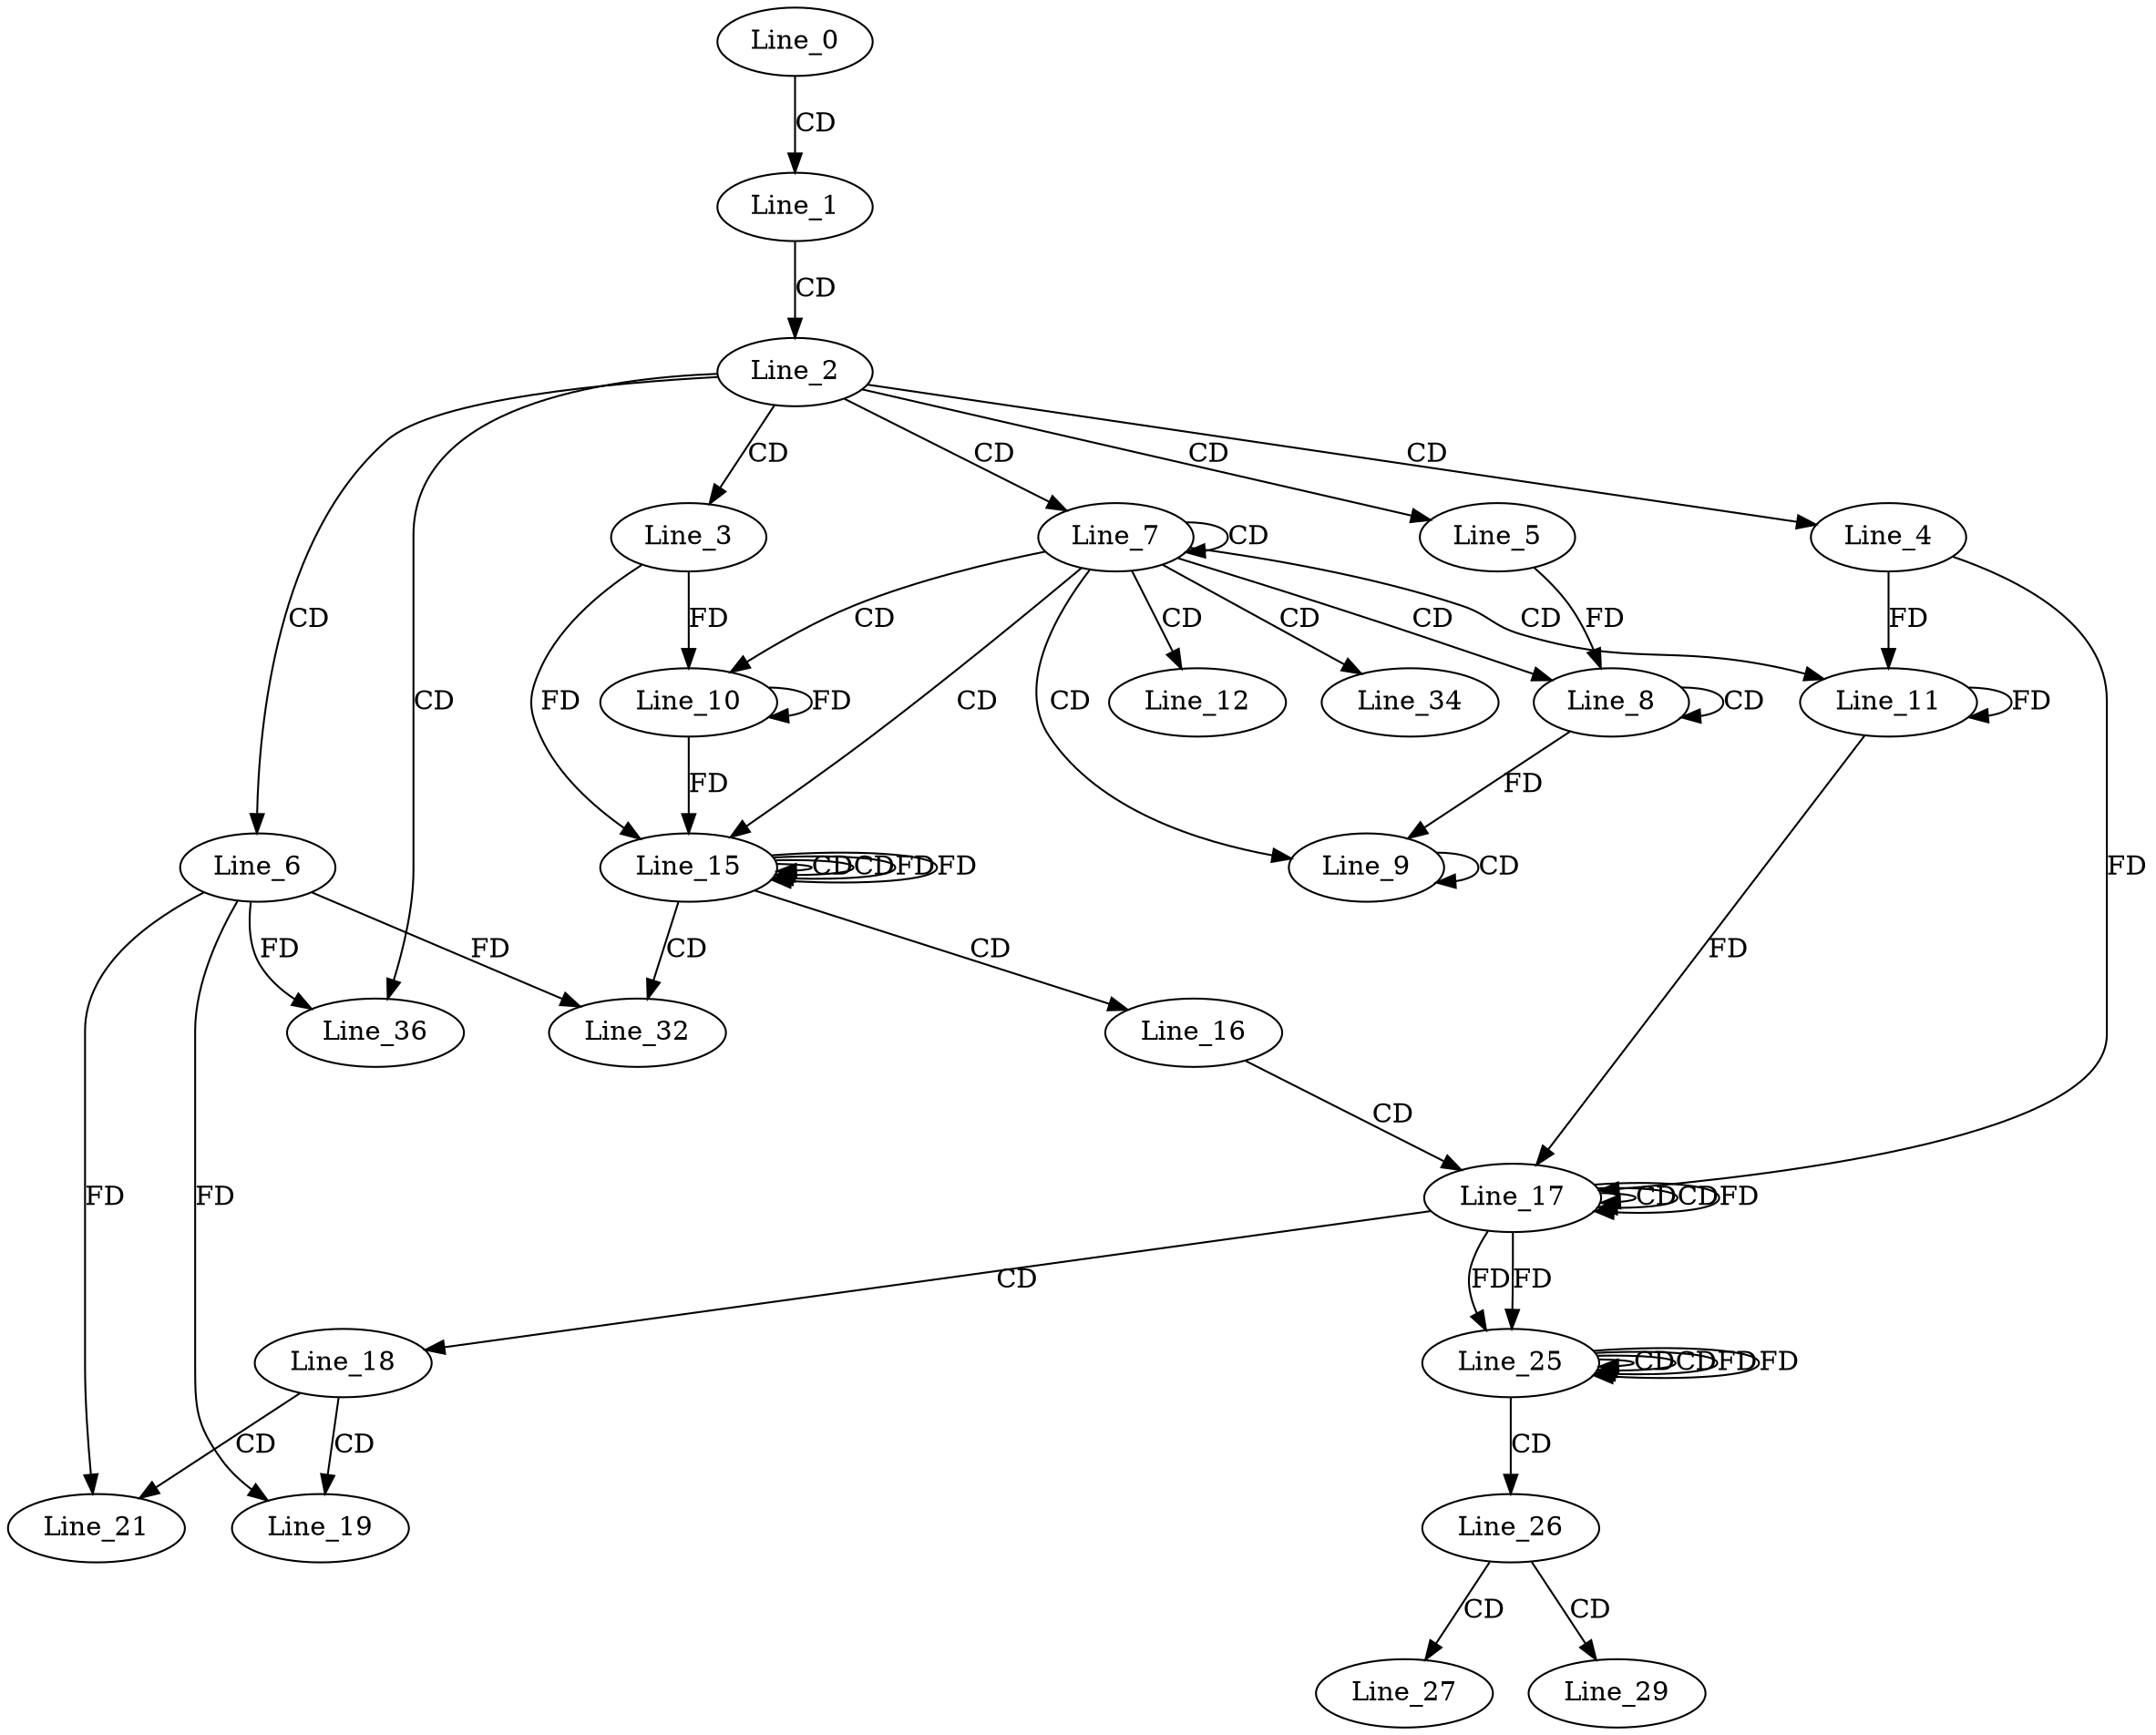 digraph G {
  Line_0;
  Line_1;
  Line_2;
  Line_3;
  Line_4;
  Line_5;
  Line_6;
  Line_7;
  Line_8;
  Line_8;
  Line_9;
  Line_9;
  Line_10;
  Line_10;
  Line_11;
  Line_11;
  Line_12;
  Line_15;
  Line_15;
  Line_15;
  Line_16;
  Line_17;
  Line_17;
  Line_17;
  Line_18;
  Line_19;
  Line_21;
  Line_25;
  Line_25;
  Line_25;
  Line_26;
  Line_27;
  Line_29;
  Line_32;
  Line_34;
  Line_36;
  Line_0 -> Line_1 [ label="CD" ];
  Line_1 -> Line_2 [ label="CD" ];
  Line_2 -> Line_3 [ label="CD" ];
  Line_2 -> Line_4 [ label="CD" ];
  Line_2 -> Line_5 [ label="CD" ];
  Line_2 -> Line_6 [ label="CD" ];
  Line_2 -> Line_7 [ label="CD" ];
  Line_7 -> Line_7 [ label="CD" ];
  Line_7 -> Line_8 [ label="CD" ];
  Line_8 -> Line_8 [ label="CD" ];
  Line_5 -> Line_8 [ label="FD" ];
  Line_7 -> Line_9 [ label="CD" ];
  Line_9 -> Line_9 [ label="CD" ];
  Line_8 -> Line_9 [ label="FD" ];
  Line_7 -> Line_10 [ label="CD" ];
  Line_10 -> Line_10 [ label="FD" ];
  Line_3 -> Line_10 [ label="FD" ];
  Line_7 -> Line_11 [ label="CD" ];
  Line_11 -> Line_11 [ label="FD" ];
  Line_4 -> Line_11 [ label="FD" ];
  Line_7 -> Line_12 [ label="CD" ];
  Line_7 -> Line_15 [ label="CD" ];
  Line_15 -> Line_15 [ label="CD" ];
  Line_10 -> Line_15 [ label="FD" ];
  Line_3 -> Line_15 [ label="FD" ];
  Line_15 -> Line_15 [ label="CD" ];
  Line_15 -> Line_15 [ label="FD" ];
  Line_15 -> Line_16 [ label="CD" ];
  Line_16 -> Line_17 [ label="CD" ];
  Line_17 -> Line_17 [ label="CD" ];
  Line_11 -> Line_17 [ label="FD" ];
  Line_4 -> Line_17 [ label="FD" ];
  Line_17 -> Line_17 [ label="CD" ];
  Line_17 -> Line_17 [ label="FD" ];
  Line_17 -> Line_18 [ label="CD" ];
  Line_18 -> Line_19 [ label="CD" ];
  Line_6 -> Line_19 [ label="FD" ];
  Line_18 -> Line_21 [ label="CD" ];
  Line_6 -> Line_21 [ label="FD" ];
  Line_25 -> Line_25 [ label="CD" ];
  Line_17 -> Line_25 [ label="FD" ];
  Line_25 -> Line_25 [ label="CD" ];
  Line_25 -> Line_25 [ label="FD" ];
  Line_17 -> Line_25 [ label="FD" ];
  Line_25 -> Line_26 [ label="CD" ];
  Line_26 -> Line_27 [ label="CD" ];
  Line_26 -> Line_29 [ label="CD" ];
  Line_15 -> Line_32 [ label="CD" ];
  Line_6 -> Line_32 [ label="FD" ];
  Line_7 -> Line_34 [ label="CD" ];
  Line_2 -> Line_36 [ label="CD" ];
  Line_6 -> Line_36 [ label="FD" ];
  Line_15 -> Line_15 [ label="FD" ];
  Line_25 -> Line_25 [ label="FD" ];
}
